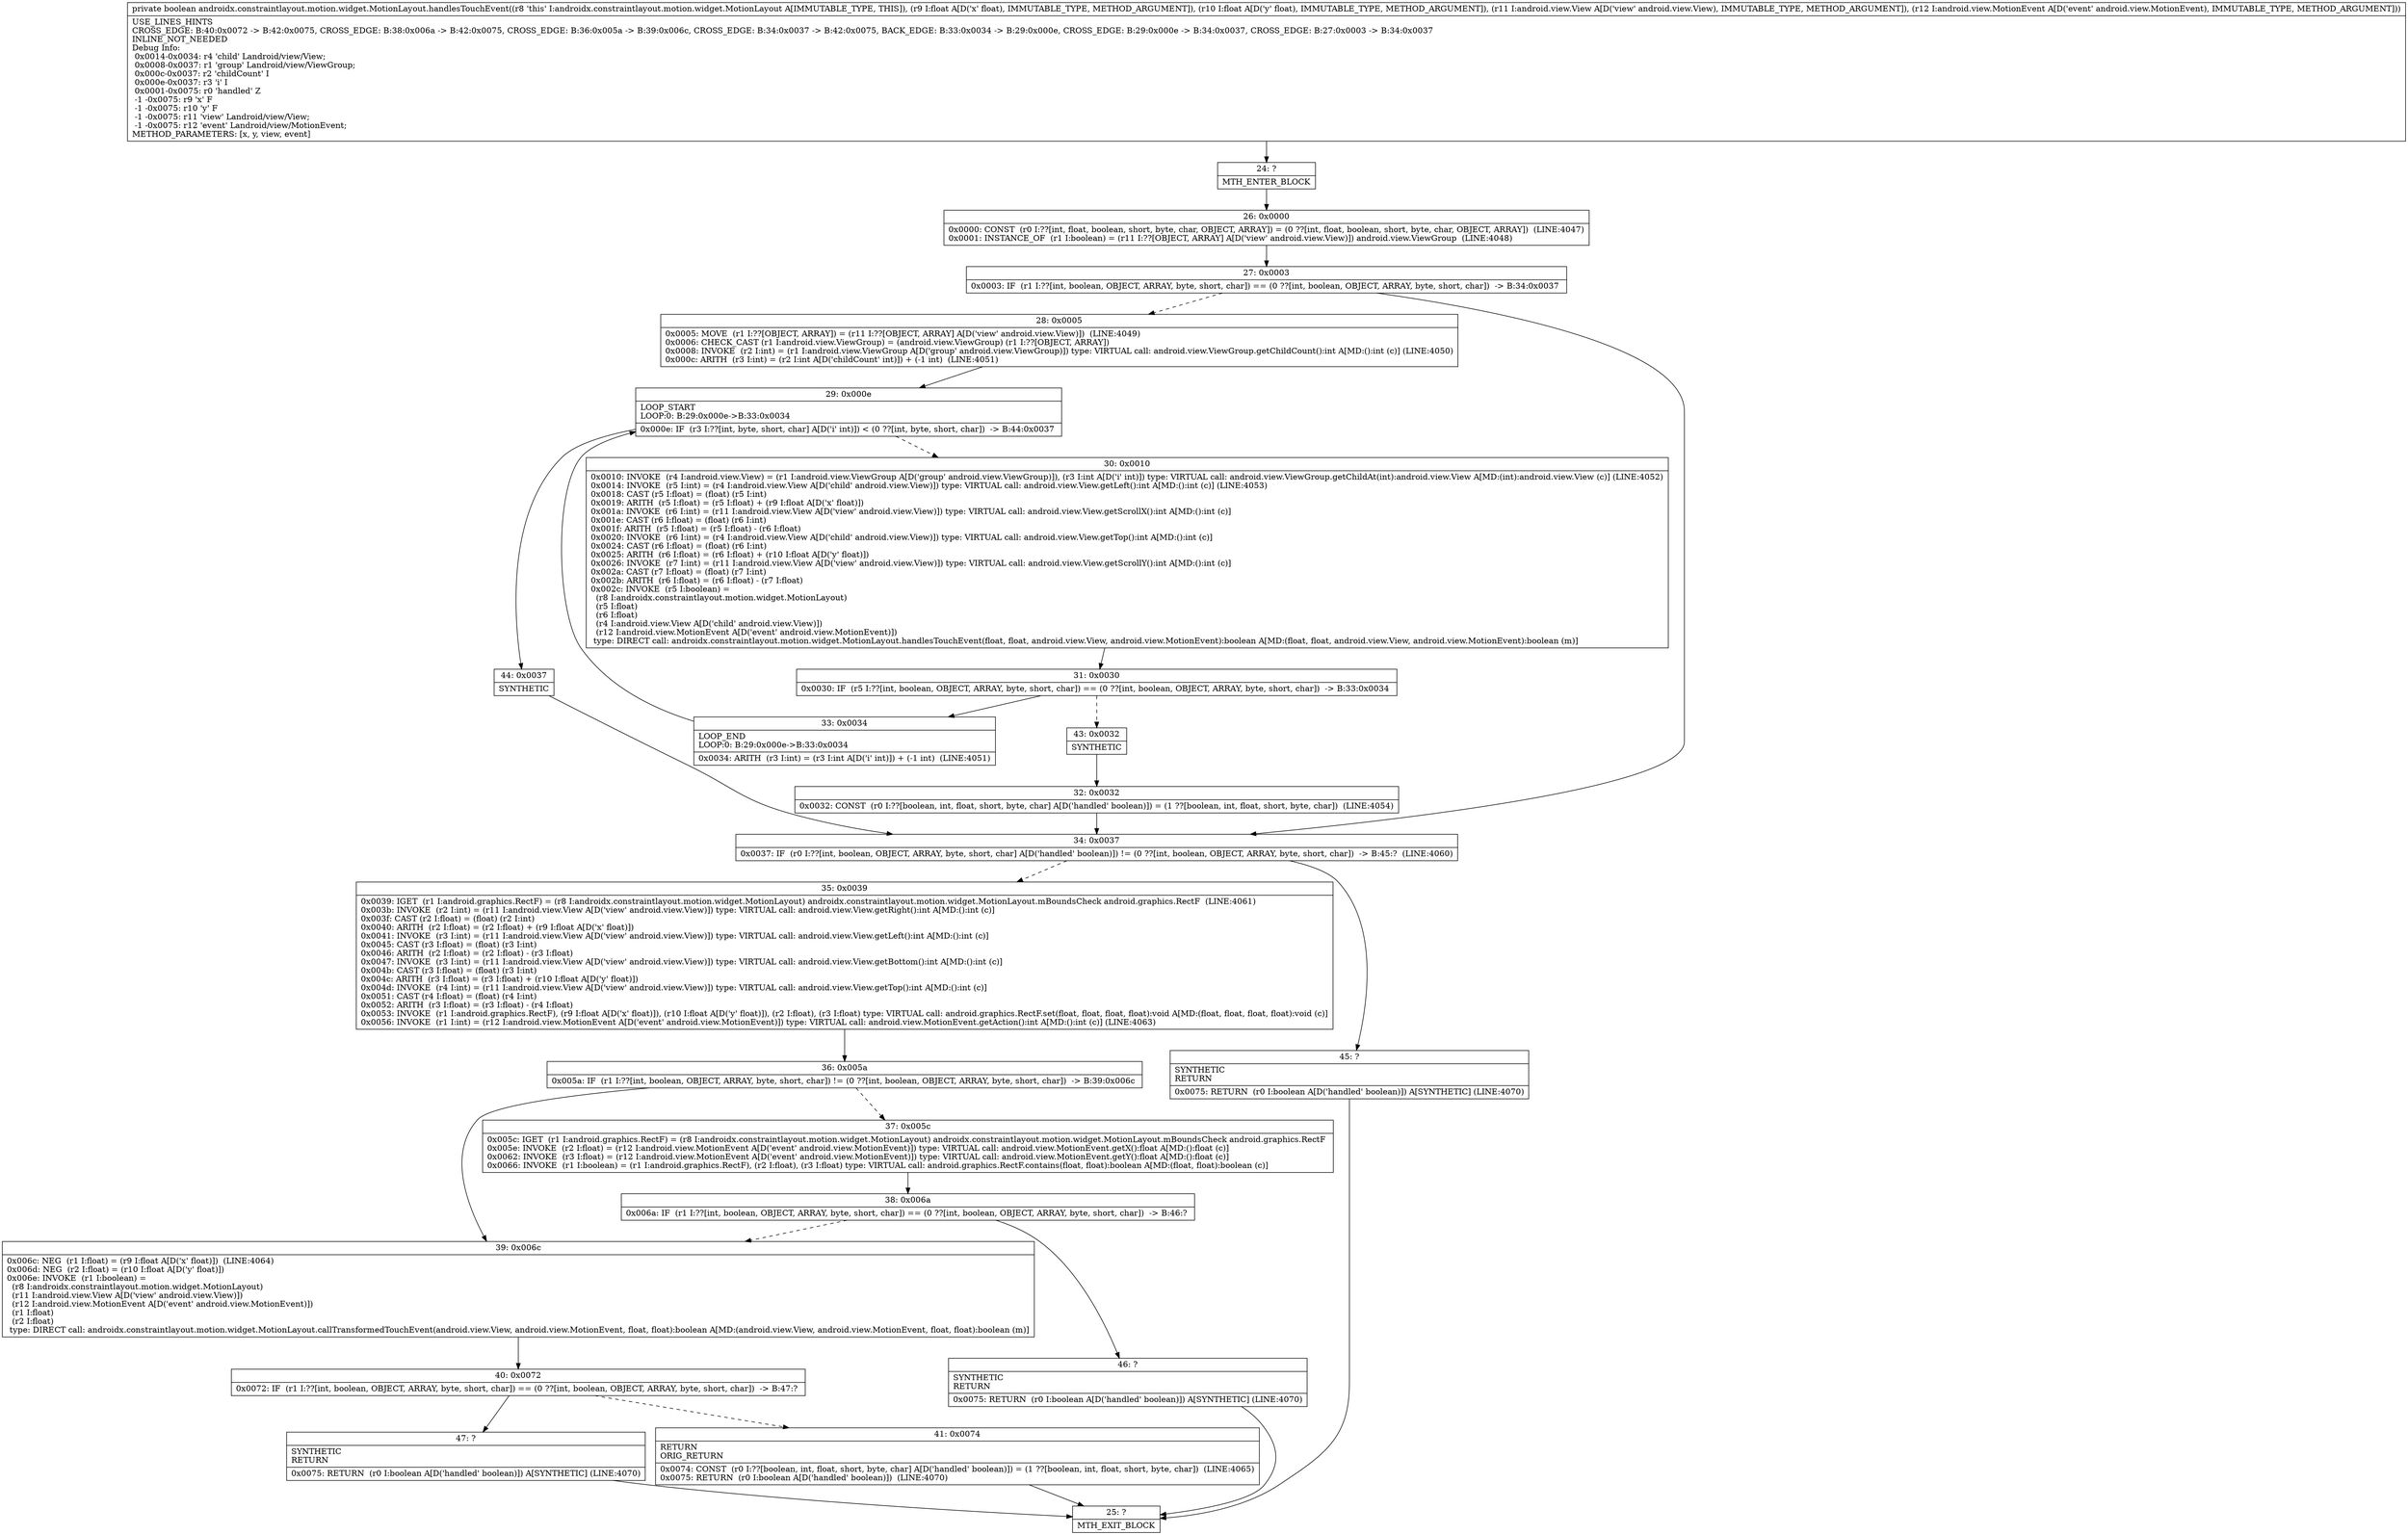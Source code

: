 digraph "CFG forandroidx.constraintlayout.motion.widget.MotionLayout.handlesTouchEvent(FFLandroid\/view\/View;Landroid\/view\/MotionEvent;)Z" {
Node_24 [shape=record,label="{24\:\ ?|MTH_ENTER_BLOCK\l}"];
Node_26 [shape=record,label="{26\:\ 0x0000|0x0000: CONST  (r0 I:??[int, float, boolean, short, byte, char, OBJECT, ARRAY]) = (0 ??[int, float, boolean, short, byte, char, OBJECT, ARRAY])  (LINE:4047)\l0x0001: INSTANCE_OF  (r1 I:boolean) = (r11 I:??[OBJECT, ARRAY] A[D('view' android.view.View)]) android.view.ViewGroup  (LINE:4048)\l}"];
Node_27 [shape=record,label="{27\:\ 0x0003|0x0003: IF  (r1 I:??[int, boolean, OBJECT, ARRAY, byte, short, char]) == (0 ??[int, boolean, OBJECT, ARRAY, byte, short, char])  \-\> B:34:0x0037 \l}"];
Node_28 [shape=record,label="{28\:\ 0x0005|0x0005: MOVE  (r1 I:??[OBJECT, ARRAY]) = (r11 I:??[OBJECT, ARRAY] A[D('view' android.view.View)])  (LINE:4049)\l0x0006: CHECK_CAST (r1 I:android.view.ViewGroup) = (android.view.ViewGroup) (r1 I:??[OBJECT, ARRAY]) \l0x0008: INVOKE  (r2 I:int) = (r1 I:android.view.ViewGroup A[D('group' android.view.ViewGroup)]) type: VIRTUAL call: android.view.ViewGroup.getChildCount():int A[MD:():int (c)] (LINE:4050)\l0x000c: ARITH  (r3 I:int) = (r2 I:int A[D('childCount' int)]) + (\-1 int)  (LINE:4051)\l}"];
Node_29 [shape=record,label="{29\:\ 0x000e|LOOP_START\lLOOP:0: B:29:0x000e\-\>B:33:0x0034\l|0x000e: IF  (r3 I:??[int, byte, short, char] A[D('i' int)]) \< (0 ??[int, byte, short, char])  \-\> B:44:0x0037 \l}"];
Node_30 [shape=record,label="{30\:\ 0x0010|0x0010: INVOKE  (r4 I:android.view.View) = (r1 I:android.view.ViewGroup A[D('group' android.view.ViewGroup)]), (r3 I:int A[D('i' int)]) type: VIRTUAL call: android.view.ViewGroup.getChildAt(int):android.view.View A[MD:(int):android.view.View (c)] (LINE:4052)\l0x0014: INVOKE  (r5 I:int) = (r4 I:android.view.View A[D('child' android.view.View)]) type: VIRTUAL call: android.view.View.getLeft():int A[MD:():int (c)] (LINE:4053)\l0x0018: CAST (r5 I:float) = (float) (r5 I:int) \l0x0019: ARITH  (r5 I:float) = (r5 I:float) + (r9 I:float A[D('x' float)]) \l0x001a: INVOKE  (r6 I:int) = (r11 I:android.view.View A[D('view' android.view.View)]) type: VIRTUAL call: android.view.View.getScrollX():int A[MD:():int (c)]\l0x001e: CAST (r6 I:float) = (float) (r6 I:int) \l0x001f: ARITH  (r5 I:float) = (r5 I:float) \- (r6 I:float) \l0x0020: INVOKE  (r6 I:int) = (r4 I:android.view.View A[D('child' android.view.View)]) type: VIRTUAL call: android.view.View.getTop():int A[MD:():int (c)]\l0x0024: CAST (r6 I:float) = (float) (r6 I:int) \l0x0025: ARITH  (r6 I:float) = (r6 I:float) + (r10 I:float A[D('y' float)]) \l0x0026: INVOKE  (r7 I:int) = (r11 I:android.view.View A[D('view' android.view.View)]) type: VIRTUAL call: android.view.View.getScrollY():int A[MD:():int (c)]\l0x002a: CAST (r7 I:float) = (float) (r7 I:int) \l0x002b: ARITH  (r6 I:float) = (r6 I:float) \- (r7 I:float) \l0x002c: INVOKE  (r5 I:boolean) = \l  (r8 I:androidx.constraintlayout.motion.widget.MotionLayout)\l  (r5 I:float)\l  (r6 I:float)\l  (r4 I:android.view.View A[D('child' android.view.View)])\l  (r12 I:android.view.MotionEvent A[D('event' android.view.MotionEvent)])\l type: DIRECT call: androidx.constraintlayout.motion.widget.MotionLayout.handlesTouchEvent(float, float, android.view.View, android.view.MotionEvent):boolean A[MD:(float, float, android.view.View, android.view.MotionEvent):boolean (m)]\l}"];
Node_31 [shape=record,label="{31\:\ 0x0030|0x0030: IF  (r5 I:??[int, boolean, OBJECT, ARRAY, byte, short, char]) == (0 ??[int, boolean, OBJECT, ARRAY, byte, short, char])  \-\> B:33:0x0034 \l}"];
Node_33 [shape=record,label="{33\:\ 0x0034|LOOP_END\lLOOP:0: B:29:0x000e\-\>B:33:0x0034\l|0x0034: ARITH  (r3 I:int) = (r3 I:int A[D('i' int)]) + (\-1 int)  (LINE:4051)\l}"];
Node_43 [shape=record,label="{43\:\ 0x0032|SYNTHETIC\l}"];
Node_32 [shape=record,label="{32\:\ 0x0032|0x0032: CONST  (r0 I:??[boolean, int, float, short, byte, char] A[D('handled' boolean)]) = (1 ??[boolean, int, float, short, byte, char])  (LINE:4054)\l}"];
Node_44 [shape=record,label="{44\:\ 0x0037|SYNTHETIC\l}"];
Node_34 [shape=record,label="{34\:\ 0x0037|0x0037: IF  (r0 I:??[int, boolean, OBJECT, ARRAY, byte, short, char] A[D('handled' boolean)]) != (0 ??[int, boolean, OBJECT, ARRAY, byte, short, char])  \-\> B:45:?  (LINE:4060)\l}"];
Node_35 [shape=record,label="{35\:\ 0x0039|0x0039: IGET  (r1 I:android.graphics.RectF) = (r8 I:androidx.constraintlayout.motion.widget.MotionLayout) androidx.constraintlayout.motion.widget.MotionLayout.mBoundsCheck android.graphics.RectF  (LINE:4061)\l0x003b: INVOKE  (r2 I:int) = (r11 I:android.view.View A[D('view' android.view.View)]) type: VIRTUAL call: android.view.View.getRight():int A[MD:():int (c)]\l0x003f: CAST (r2 I:float) = (float) (r2 I:int) \l0x0040: ARITH  (r2 I:float) = (r2 I:float) + (r9 I:float A[D('x' float)]) \l0x0041: INVOKE  (r3 I:int) = (r11 I:android.view.View A[D('view' android.view.View)]) type: VIRTUAL call: android.view.View.getLeft():int A[MD:():int (c)]\l0x0045: CAST (r3 I:float) = (float) (r3 I:int) \l0x0046: ARITH  (r2 I:float) = (r2 I:float) \- (r3 I:float) \l0x0047: INVOKE  (r3 I:int) = (r11 I:android.view.View A[D('view' android.view.View)]) type: VIRTUAL call: android.view.View.getBottom():int A[MD:():int (c)]\l0x004b: CAST (r3 I:float) = (float) (r3 I:int) \l0x004c: ARITH  (r3 I:float) = (r3 I:float) + (r10 I:float A[D('y' float)]) \l0x004d: INVOKE  (r4 I:int) = (r11 I:android.view.View A[D('view' android.view.View)]) type: VIRTUAL call: android.view.View.getTop():int A[MD:():int (c)]\l0x0051: CAST (r4 I:float) = (float) (r4 I:int) \l0x0052: ARITH  (r3 I:float) = (r3 I:float) \- (r4 I:float) \l0x0053: INVOKE  (r1 I:android.graphics.RectF), (r9 I:float A[D('x' float)]), (r10 I:float A[D('y' float)]), (r2 I:float), (r3 I:float) type: VIRTUAL call: android.graphics.RectF.set(float, float, float, float):void A[MD:(float, float, float, float):void (c)]\l0x0056: INVOKE  (r1 I:int) = (r12 I:android.view.MotionEvent A[D('event' android.view.MotionEvent)]) type: VIRTUAL call: android.view.MotionEvent.getAction():int A[MD:():int (c)] (LINE:4063)\l}"];
Node_36 [shape=record,label="{36\:\ 0x005a|0x005a: IF  (r1 I:??[int, boolean, OBJECT, ARRAY, byte, short, char]) != (0 ??[int, boolean, OBJECT, ARRAY, byte, short, char])  \-\> B:39:0x006c \l}"];
Node_37 [shape=record,label="{37\:\ 0x005c|0x005c: IGET  (r1 I:android.graphics.RectF) = (r8 I:androidx.constraintlayout.motion.widget.MotionLayout) androidx.constraintlayout.motion.widget.MotionLayout.mBoundsCheck android.graphics.RectF \l0x005e: INVOKE  (r2 I:float) = (r12 I:android.view.MotionEvent A[D('event' android.view.MotionEvent)]) type: VIRTUAL call: android.view.MotionEvent.getX():float A[MD:():float (c)]\l0x0062: INVOKE  (r3 I:float) = (r12 I:android.view.MotionEvent A[D('event' android.view.MotionEvent)]) type: VIRTUAL call: android.view.MotionEvent.getY():float A[MD:():float (c)]\l0x0066: INVOKE  (r1 I:boolean) = (r1 I:android.graphics.RectF), (r2 I:float), (r3 I:float) type: VIRTUAL call: android.graphics.RectF.contains(float, float):boolean A[MD:(float, float):boolean (c)]\l}"];
Node_38 [shape=record,label="{38\:\ 0x006a|0x006a: IF  (r1 I:??[int, boolean, OBJECT, ARRAY, byte, short, char]) == (0 ??[int, boolean, OBJECT, ARRAY, byte, short, char])  \-\> B:46:? \l}"];
Node_46 [shape=record,label="{46\:\ ?|SYNTHETIC\lRETURN\l|0x0075: RETURN  (r0 I:boolean A[D('handled' boolean)]) A[SYNTHETIC] (LINE:4070)\l}"];
Node_25 [shape=record,label="{25\:\ ?|MTH_EXIT_BLOCK\l}"];
Node_39 [shape=record,label="{39\:\ 0x006c|0x006c: NEG  (r1 I:float) = (r9 I:float A[D('x' float)])  (LINE:4064)\l0x006d: NEG  (r2 I:float) = (r10 I:float A[D('y' float)]) \l0x006e: INVOKE  (r1 I:boolean) = \l  (r8 I:androidx.constraintlayout.motion.widget.MotionLayout)\l  (r11 I:android.view.View A[D('view' android.view.View)])\l  (r12 I:android.view.MotionEvent A[D('event' android.view.MotionEvent)])\l  (r1 I:float)\l  (r2 I:float)\l type: DIRECT call: androidx.constraintlayout.motion.widget.MotionLayout.callTransformedTouchEvent(android.view.View, android.view.MotionEvent, float, float):boolean A[MD:(android.view.View, android.view.MotionEvent, float, float):boolean (m)]\l}"];
Node_40 [shape=record,label="{40\:\ 0x0072|0x0072: IF  (r1 I:??[int, boolean, OBJECT, ARRAY, byte, short, char]) == (0 ??[int, boolean, OBJECT, ARRAY, byte, short, char])  \-\> B:47:? \l}"];
Node_41 [shape=record,label="{41\:\ 0x0074|RETURN\lORIG_RETURN\l|0x0074: CONST  (r0 I:??[boolean, int, float, short, byte, char] A[D('handled' boolean)]) = (1 ??[boolean, int, float, short, byte, char])  (LINE:4065)\l0x0075: RETURN  (r0 I:boolean A[D('handled' boolean)])  (LINE:4070)\l}"];
Node_47 [shape=record,label="{47\:\ ?|SYNTHETIC\lRETURN\l|0x0075: RETURN  (r0 I:boolean A[D('handled' boolean)]) A[SYNTHETIC] (LINE:4070)\l}"];
Node_45 [shape=record,label="{45\:\ ?|SYNTHETIC\lRETURN\l|0x0075: RETURN  (r0 I:boolean A[D('handled' boolean)]) A[SYNTHETIC] (LINE:4070)\l}"];
MethodNode[shape=record,label="{private boolean androidx.constraintlayout.motion.widget.MotionLayout.handlesTouchEvent((r8 'this' I:androidx.constraintlayout.motion.widget.MotionLayout A[IMMUTABLE_TYPE, THIS]), (r9 I:float A[D('x' float), IMMUTABLE_TYPE, METHOD_ARGUMENT]), (r10 I:float A[D('y' float), IMMUTABLE_TYPE, METHOD_ARGUMENT]), (r11 I:android.view.View A[D('view' android.view.View), IMMUTABLE_TYPE, METHOD_ARGUMENT]), (r12 I:android.view.MotionEvent A[D('event' android.view.MotionEvent), IMMUTABLE_TYPE, METHOD_ARGUMENT]))  | USE_LINES_HINTS\lCROSS_EDGE: B:40:0x0072 \-\> B:42:0x0075, CROSS_EDGE: B:38:0x006a \-\> B:42:0x0075, CROSS_EDGE: B:36:0x005a \-\> B:39:0x006c, CROSS_EDGE: B:34:0x0037 \-\> B:42:0x0075, BACK_EDGE: B:33:0x0034 \-\> B:29:0x000e, CROSS_EDGE: B:29:0x000e \-\> B:34:0x0037, CROSS_EDGE: B:27:0x0003 \-\> B:34:0x0037\lINLINE_NOT_NEEDED\lDebug Info:\l  0x0014\-0x0034: r4 'child' Landroid\/view\/View;\l  0x0008\-0x0037: r1 'group' Landroid\/view\/ViewGroup;\l  0x000c\-0x0037: r2 'childCount' I\l  0x000e\-0x0037: r3 'i' I\l  0x0001\-0x0075: r0 'handled' Z\l  \-1 \-0x0075: r9 'x' F\l  \-1 \-0x0075: r10 'y' F\l  \-1 \-0x0075: r11 'view' Landroid\/view\/View;\l  \-1 \-0x0075: r12 'event' Landroid\/view\/MotionEvent;\lMETHOD_PARAMETERS: [x, y, view, event]\l}"];
MethodNode -> Node_24;Node_24 -> Node_26;
Node_26 -> Node_27;
Node_27 -> Node_28[style=dashed];
Node_27 -> Node_34;
Node_28 -> Node_29;
Node_29 -> Node_30[style=dashed];
Node_29 -> Node_44;
Node_30 -> Node_31;
Node_31 -> Node_33;
Node_31 -> Node_43[style=dashed];
Node_33 -> Node_29;
Node_43 -> Node_32;
Node_32 -> Node_34;
Node_44 -> Node_34;
Node_34 -> Node_35[style=dashed];
Node_34 -> Node_45;
Node_35 -> Node_36;
Node_36 -> Node_37[style=dashed];
Node_36 -> Node_39;
Node_37 -> Node_38;
Node_38 -> Node_39[style=dashed];
Node_38 -> Node_46;
Node_46 -> Node_25;
Node_39 -> Node_40;
Node_40 -> Node_41[style=dashed];
Node_40 -> Node_47;
Node_41 -> Node_25;
Node_47 -> Node_25;
Node_45 -> Node_25;
}

